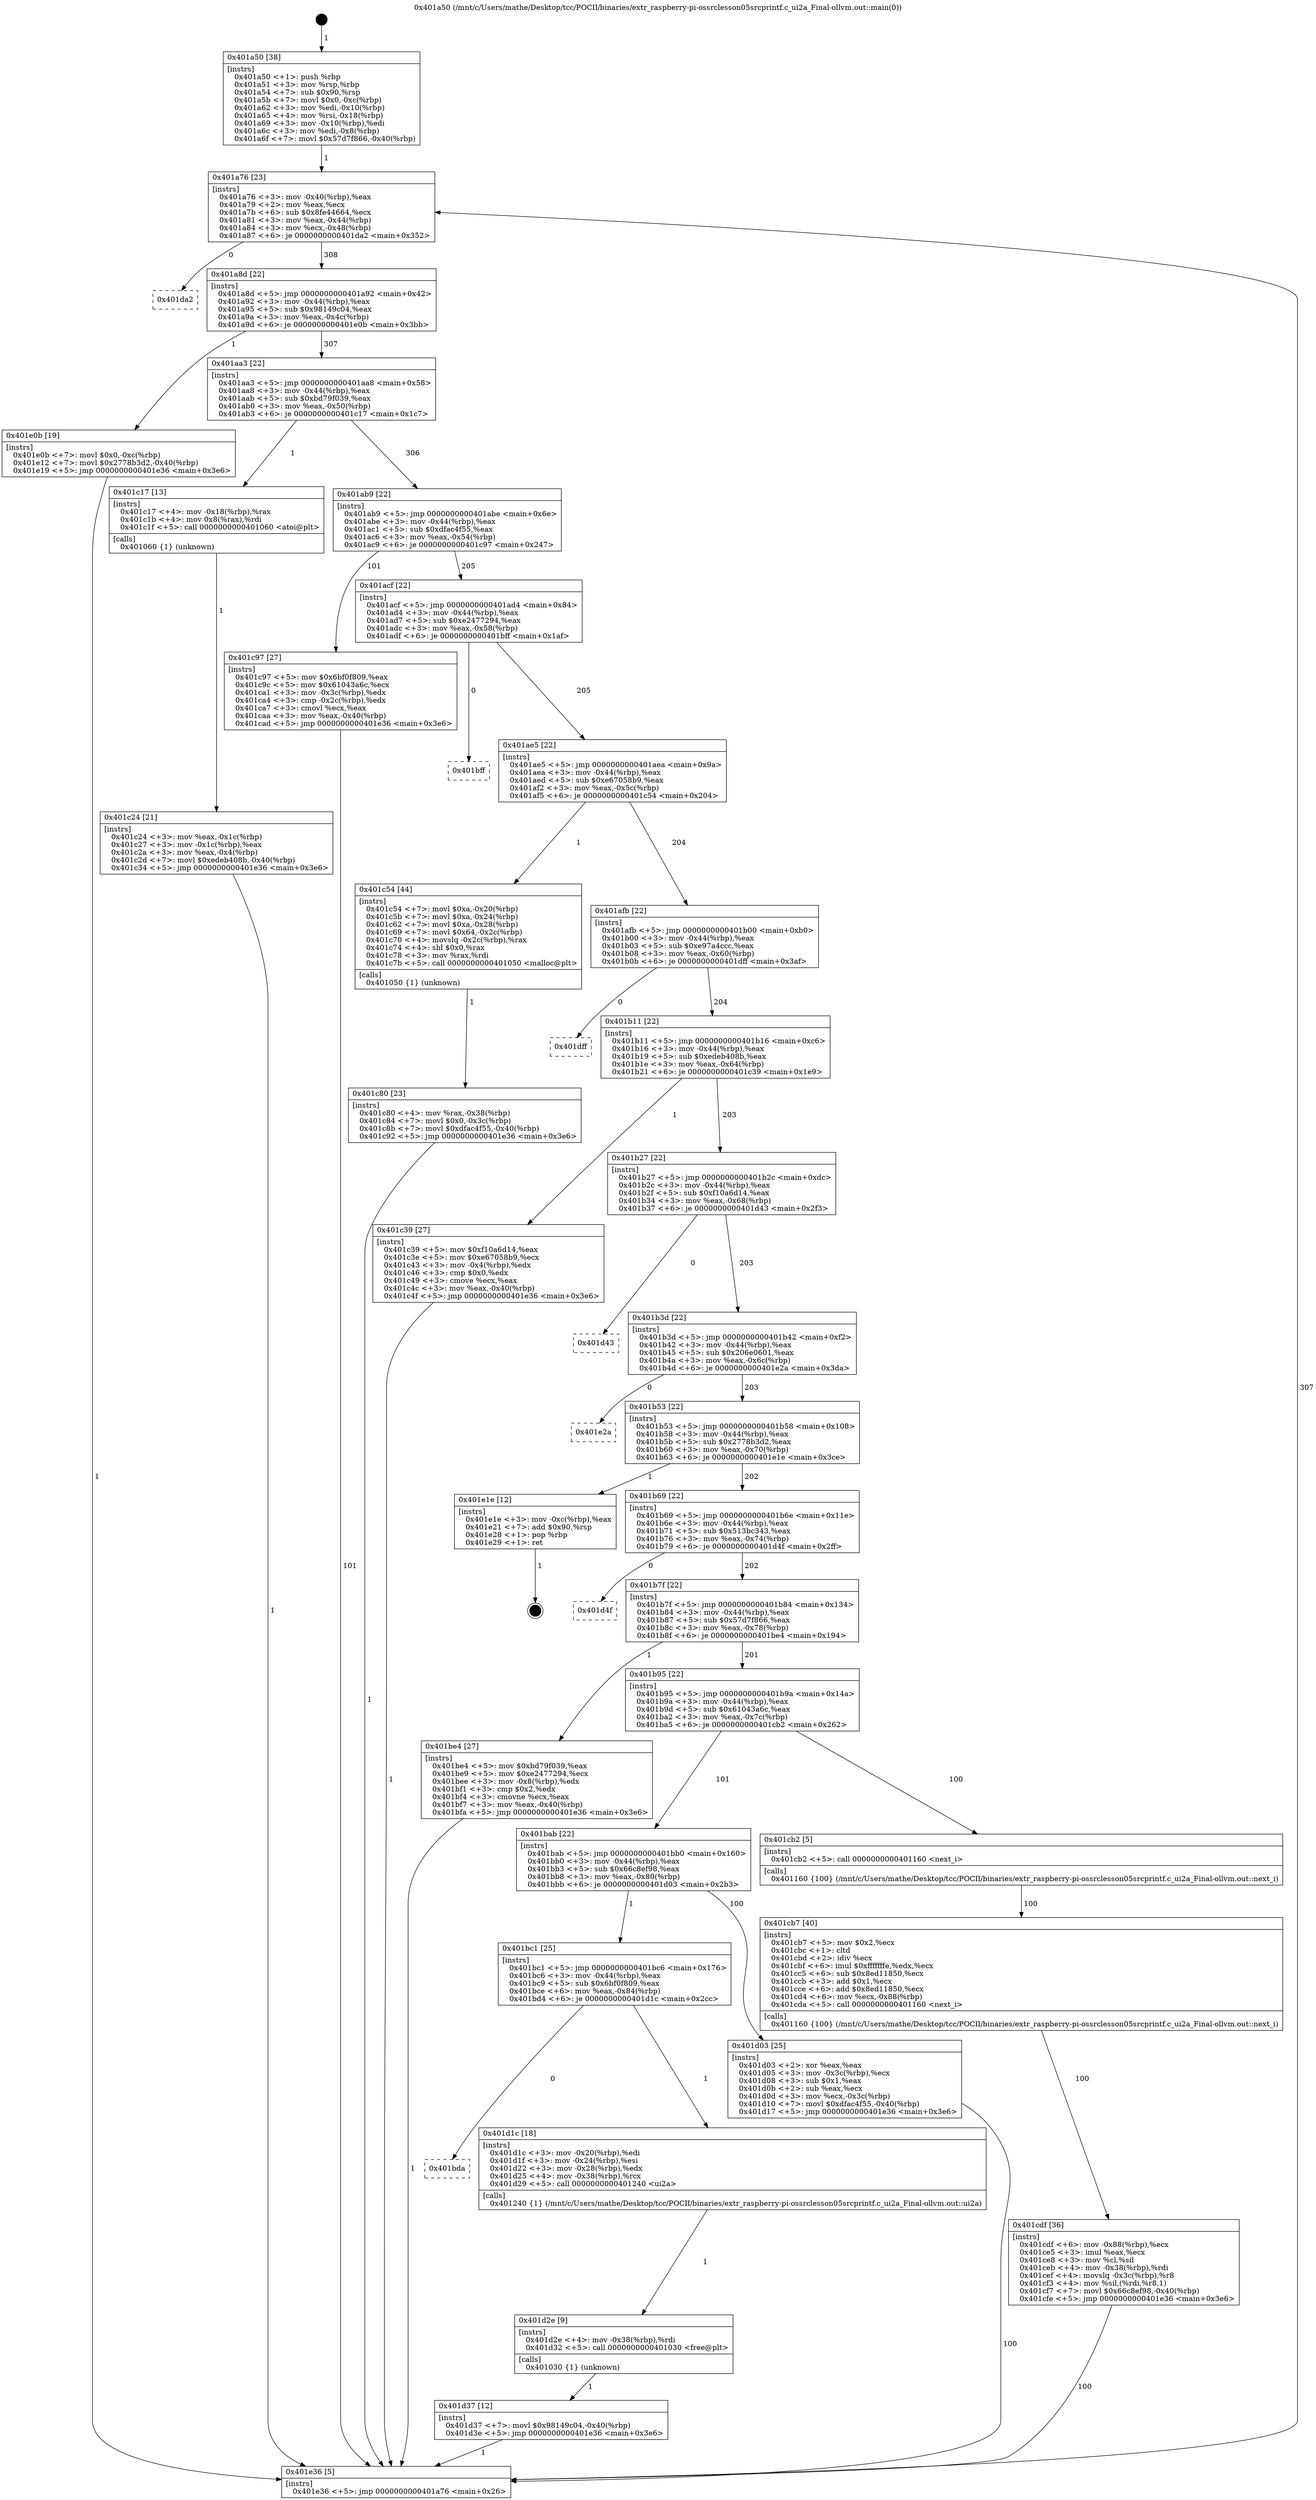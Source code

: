 digraph "0x401a50" {
  label = "0x401a50 (/mnt/c/Users/mathe/Desktop/tcc/POCII/binaries/extr_raspberry-pi-ossrclesson05srcprintf.c_ui2a_Final-ollvm.out::main(0))"
  labelloc = "t"
  node[shape=record]

  Entry [label="",width=0.3,height=0.3,shape=circle,fillcolor=black,style=filled]
  "0x401a76" [label="{
     0x401a76 [23]\l
     | [instrs]\l
     &nbsp;&nbsp;0x401a76 \<+3\>: mov -0x40(%rbp),%eax\l
     &nbsp;&nbsp;0x401a79 \<+2\>: mov %eax,%ecx\l
     &nbsp;&nbsp;0x401a7b \<+6\>: sub $0x8fe44664,%ecx\l
     &nbsp;&nbsp;0x401a81 \<+3\>: mov %eax,-0x44(%rbp)\l
     &nbsp;&nbsp;0x401a84 \<+3\>: mov %ecx,-0x48(%rbp)\l
     &nbsp;&nbsp;0x401a87 \<+6\>: je 0000000000401da2 \<main+0x352\>\l
  }"]
  "0x401da2" [label="{
     0x401da2\l
  }", style=dashed]
  "0x401a8d" [label="{
     0x401a8d [22]\l
     | [instrs]\l
     &nbsp;&nbsp;0x401a8d \<+5\>: jmp 0000000000401a92 \<main+0x42\>\l
     &nbsp;&nbsp;0x401a92 \<+3\>: mov -0x44(%rbp),%eax\l
     &nbsp;&nbsp;0x401a95 \<+5\>: sub $0x98149c04,%eax\l
     &nbsp;&nbsp;0x401a9a \<+3\>: mov %eax,-0x4c(%rbp)\l
     &nbsp;&nbsp;0x401a9d \<+6\>: je 0000000000401e0b \<main+0x3bb\>\l
  }"]
  Exit [label="",width=0.3,height=0.3,shape=circle,fillcolor=black,style=filled,peripheries=2]
  "0x401e0b" [label="{
     0x401e0b [19]\l
     | [instrs]\l
     &nbsp;&nbsp;0x401e0b \<+7\>: movl $0x0,-0xc(%rbp)\l
     &nbsp;&nbsp;0x401e12 \<+7\>: movl $0x2778b3d2,-0x40(%rbp)\l
     &nbsp;&nbsp;0x401e19 \<+5\>: jmp 0000000000401e36 \<main+0x3e6\>\l
  }"]
  "0x401aa3" [label="{
     0x401aa3 [22]\l
     | [instrs]\l
     &nbsp;&nbsp;0x401aa3 \<+5\>: jmp 0000000000401aa8 \<main+0x58\>\l
     &nbsp;&nbsp;0x401aa8 \<+3\>: mov -0x44(%rbp),%eax\l
     &nbsp;&nbsp;0x401aab \<+5\>: sub $0xbd79f039,%eax\l
     &nbsp;&nbsp;0x401ab0 \<+3\>: mov %eax,-0x50(%rbp)\l
     &nbsp;&nbsp;0x401ab3 \<+6\>: je 0000000000401c17 \<main+0x1c7\>\l
  }"]
  "0x401d37" [label="{
     0x401d37 [12]\l
     | [instrs]\l
     &nbsp;&nbsp;0x401d37 \<+7\>: movl $0x98149c04,-0x40(%rbp)\l
     &nbsp;&nbsp;0x401d3e \<+5\>: jmp 0000000000401e36 \<main+0x3e6\>\l
  }"]
  "0x401c17" [label="{
     0x401c17 [13]\l
     | [instrs]\l
     &nbsp;&nbsp;0x401c17 \<+4\>: mov -0x18(%rbp),%rax\l
     &nbsp;&nbsp;0x401c1b \<+4\>: mov 0x8(%rax),%rdi\l
     &nbsp;&nbsp;0x401c1f \<+5\>: call 0000000000401060 \<atoi@plt\>\l
     | [calls]\l
     &nbsp;&nbsp;0x401060 \{1\} (unknown)\l
  }"]
  "0x401ab9" [label="{
     0x401ab9 [22]\l
     | [instrs]\l
     &nbsp;&nbsp;0x401ab9 \<+5\>: jmp 0000000000401abe \<main+0x6e\>\l
     &nbsp;&nbsp;0x401abe \<+3\>: mov -0x44(%rbp),%eax\l
     &nbsp;&nbsp;0x401ac1 \<+5\>: sub $0xdfac4f55,%eax\l
     &nbsp;&nbsp;0x401ac6 \<+3\>: mov %eax,-0x54(%rbp)\l
     &nbsp;&nbsp;0x401ac9 \<+6\>: je 0000000000401c97 \<main+0x247\>\l
  }"]
  "0x401d2e" [label="{
     0x401d2e [9]\l
     | [instrs]\l
     &nbsp;&nbsp;0x401d2e \<+4\>: mov -0x38(%rbp),%rdi\l
     &nbsp;&nbsp;0x401d32 \<+5\>: call 0000000000401030 \<free@plt\>\l
     | [calls]\l
     &nbsp;&nbsp;0x401030 \{1\} (unknown)\l
  }"]
  "0x401c97" [label="{
     0x401c97 [27]\l
     | [instrs]\l
     &nbsp;&nbsp;0x401c97 \<+5\>: mov $0x6bf0f809,%eax\l
     &nbsp;&nbsp;0x401c9c \<+5\>: mov $0x61043a6c,%ecx\l
     &nbsp;&nbsp;0x401ca1 \<+3\>: mov -0x3c(%rbp),%edx\l
     &nbsp;&nbsp;0x401ca4 \<+3\>: cmp -0x2c(%rbp),%edx\l
     &nbsp;&nbsp;0x401ca7 \<+3\>: cmovl %ecx,%eax\l
     &nbsp;&nbsp;0x401caa \<+3\>: mov %eax,-0x40(%rbp)\l
     &nbsp;&nbsp;0x401cad \<+5\>: jmp 0000000000401e36 \<main+0x3e6\>\l
  }"]
  "0x401acf" [label="{
     0x401acf [22]\l
     | [instrs]\l
     &nbsp;&nbsp;0x401acf \<+5\>: jmp 0000000000401ad4 \<main+0x84\>\l
     &nbsp;&nbsp;0x401ad4 \<+3\>: mov -0x44(%rbp),%eax\l
     &nbsp;&nbsp;0x401ad7 \<+5\>: sub $0xe2477294,%eax\l
     &nbsp;&nbsp;0x401adc \<+3\>: mov %eax,-0x58(%rbp)\l
     &nbsp;&nbsp;0x401adf \<+6\>: je 0000000000401bff \<main+0x1af\>\l
  }"]
  "0x401bda" [label="{
     0x401bda\l
  }", style=dashed]
  "0x401bff" [label="{
     0x401bff\l
  }", style=dashed]
  "0x401ae5" [label="{
     0x401ae5 [22]\l
     | [instrs]\l
     &nbsp;&nbsp;0x401ae5 \<+5\>: jmp 0000000000401aea \<main+0x9a\>\l
     &nbsp;&nbsp;0x401aea \<+3\>: mov -0x44(%rbp),%eax\l
     &nbsp;&nbsp;0x401aed \<+5\>: sub $0xe67058b9,%eax\l
     &nbsp;&nbsp;0x401af2 \<+3\>: mov %eax,-0x5c(%rbp)\l
     &nbsp;&nbsp;0x401af5 \<+6\>: je 0000000000401c54 \<main+0x204\>\l
  }"]
  "0x401d1c" [label="{
     0x401d1c [18]\l
     | [instrs]\l
     &nbsp;&nbsp;0x401d1c \<+3\>: mov -0x20(%rbp),%edi\l
     &nbsp;&nbsp;0x401d1f \<+3\>: mov -0x24(%rbp),%esi\l
     &nbsp;&nbsp;0x401d22 \<+3\>: mov -0x28(%rbp),%edx\l
     &nbsp;&nbsp;0x401d25 \<+4\>: mov -0x38(%rbp),%rcx\l
     &nbsp;&nbsp;0x401d29 \<+5\>: call 0000000000401240 \<ui2a\>\l
     | [calls]\l
     &nbsp;&nbsp;0x401240 \{1\} (/mnt/c/Users/mathe/Desktop/tcc/POCII/binaries/extr_raspberry-pi-ossrclesson05srcprintf.c_ui2a_Final-ollvm.out::ui2a)\l
  }"]
  "0x401c54" [label="{
     0x401c54 [44]\l
     | [instrs]\l
     &nbsp;&nbsp;0x401c54 \<+7\>: movl $0xa,-0x20(%rbp)\l
     &nbsp;&nbsp;0x401c5b \<+7\>: movl $0xa,-0x24(%rbp)\l
     &nbsp;&nbsp;0x401c62 \<+7\>: movl $0xa,-0x28(%rbp)\l
     &nbsp;&nbsp;0x401c69 \<+7\>: movl $0x64,-0x2c(%rbp)\l
     &nbsp;&nbsp;0x401c70 \<+4\>: movslq -0x2c(%rbp),%rax\l
     &nbsp;&nbsp;0x401c74 \<+4\>: shl $0x0,%rax\l
     &nbsp;&nbsp;0x401c78 \<+3\>: mov %rax,%rdi\l
     &nbsp;&nbsp;0x401c7b \<+5\>: call 0000000000401050 \<malloc@plt\>\l
     | [calls]\l
     &nbsp;&nbsp;0x401050 \{1\} (unknown)\l
  }"]
  "0x401afb" [label="{
     0x401afb [22]\l
     | [instrs]\l
     &nbsp;&nbsp;0x401afb \<+5\>: jmp 0000000000401b00 \<main+0xb0\>\l
     &nbsp;&nbsp;0x401b00 \<+3\>: mov -0x44(%rbp),%eax\l
     &nbsp;&nbsp;0x401b03 \<+5\>: sub $0xe97a4ccc,%eax\l
     &nbsp;&nbsp;0x401b08 \<+3\>: mov %eax,-0x60(%rbp)\l
     &nbsp;&nbsp;0x401b0b \<+6\>: je 0000000000401dff \<main+0x3af\>\l
  }"]
  "0x401bc1" [label="{
     0x401bc1 [25]\l
     | [instrs]\l
     &nbsp;&nbsp;0x401bc1 \<+5\>: jmp 0000000000401bc6 \<main+0x176\>\l
     &nbsp;&nbsp;0x401bc6 \<+3\>: mov -0x44(%rbp),%eax\l
     &nbsp;&nbsp;0x401bc9 \<+5\>: sub $0x6bf0f809,%eax\l
     &nbsp;&nbsp;0x401bce \<+6\>: mov %eax,-0x84(%rbp)\l
     &nbsp;&nbsp;0x401bd4 \<+6\>: je 0000000000401d1c \<main+0x2cc\>\l
  }"]
  "0x401dff" [label="{
     0x401dff\l
  }", style=dashed]
  "0x401b11" [label="{
     0x401b11 [22]\l
     | [instrs]\l
     &nbsp;&nbsp;0x401b11 \<+5\>: jmp 0000000000401b16 \<main+0xc6\>\l
     &nbsp;&nbsp;0x401b16 \<+3\>: mov -0x44(%rbp),%eax\l
     &nbsp;&nbsp;0x401b19 \<+5\>: sub $0xedeb408b,%eax\l
     &nbsp;&nbsp;0x401b1e \<+3\>: mov %eax,-0x64(%rbp)\l
     &nbsp;&nbsp;0x401b21 \<+6\>: je 0000000000401c39 \<main+0x1e9\>\l
  }"]
  "0x401d03" [label="{
     0x401d03 [25]\l
     | [instrs]\l
     &nbsp;&nbsp;0x401d03 \<+2\>: xor %eax,%eax\l
     &nbsp;&nbsp;0x401d05 \<+3\>: mov -0x3c(%rbp),%ecx\l
     &nbsp;&nbsp;0x401d08 \<+3\>: sub $0x1,%eax\l
     &nbsp;&nbsp;0x401d0b \<+2\>: sub %eax,%ecx\l
     &nbsp;&nbsp;0x401d0d \<+3\>: mov %ecx,-0x3c(%rbp)\l
     &nbsp;&nbsp;0x401d10 \<+7\>: movl $0xdfac4f55,-0x40(%rbp)\l
     &nbsp;&nbsp;0x401d17 \<+5\>: jmp 0000000000401e36 \<main+0x3e6\>\l
  }"]
  "0x401c39" [label="{
     0x401c39 [27]\l
     | [instrs]\l
     &nbsp;&nbsp;0x401c39 \<+5\>: mov $0xf10a6d14,%eax\l
     &nbsp;&nbsp;0x401c3e \<+5\>: mov $0xe67058b9,%ecx\l
     &nbsp;&nbsp;0x401c43 \<+3\>: mov -0x4(%rbp),%edx\l
     &nbsp;&nbsp;0x401c46 \<+3\>: cmp $0x0,%edx\l
     &nbsp;&nbsp;0x401c49 \<+3\>: cmove %ecx,%eax\l
     &nbsp;&nbsp;0x401c4c \<+3\>: mov %eax,-0x40(%rbp)\l
     &nbsp;&nbsp;0x401c4f \<+5\>: jmp 0000000000401e36 \<main+0x3e6\>\l
  }"]
  "0x401b27" [label="{
     0x401b27 [22]\l
     | [instrs]\l
     &nbsp;&nbsp;0x401b27 \<+5\>: jmp 0000000000401b2c \<main+0xdc\>\l
     &nbsp;&nbsp;0x401b2c \<+3\>: mov -0x44(%rbp),%eax\l
     &nbsp;&nbsp;0x401b2f \<+5\>: sub $0xf10a6d14,%eax\l
     &nbsp;&nbsp;0x401b34 \<+3\>: mov %eax,-0x68(%rbp)\l
     &nbsp;&nbsp;0x401b37 \<+6\>: je 0000000000401d43 \<main+0x2f3\>\l
  }"]
  "0x401cdf" [label="{
     0x401cdf [36]\l
     | [instrs]\l
     &nbsp;&nbsp;0x401cdf \<+6\>: mov -0x88(%rbp),%ecx\l
     &nbsp;&nbsp;0x401ce5 \<+3\>: imul %eax,%ecx\l
     &nbsp;&nbsp;0x401ce8 \<+3\>: mov %cl,%sil\l
     &nbsp;&nbsp;0x401ceb \<+4\>: mov -0x38(%rbp),%rdi\l
     &nbsp;&nbsp;0x401cef \<+4\>: movslq -0x3c(%rbp),%r8\l
     &nbsp;&nbsp;0x401cf3 \<+4\>: mov %sil,(%rdi,%r8,1)\l
     &nbsp;&nbsp;0x401cf7 \<+7\>: movl $0x66c8ef98,-0x40(%rbp)\l
     &nbsp;&nbsp;0x401cfe \<+5\>: jmp 0000000000401e36 \<main+0x3e6\>\l
  }"]
  "0x401d43" [label="{
     0x401d43\l
  }", style=dashed]
  "0x401b3d" [label="{
     0x401b3d [22]\l
     | [instrs]\l
     &nbsp;&nbsp;0x401b3d \<+5\>: jmp 0000000000401b42 \<main+0xf2\>\l
     &nbsp;&nbsp;0x401b42 \<+3\>: mov -0x44(%rbp),%eax\l
     &nbsp;&nbsp;0x401b45 \<+5\>: sub $0x206e0601,%eax\l
     &nbsp;&nbsp;0x401b4a \<+3\>: mov %eax,-0x6c(%rbp)\l
     &nbsp;&nbsp;0x401b4d \<+6\>: je 0000000000401e2a \<main+0x3da\>\l
  }"]
  "0x401cb7" [label="{
     0x401cb7 [40]\l
     | [instrs]\l
     &nbsp;&nbsp;0x401cb7 \<+5\>: mov $0x2,%ecx\l
     &nbsp;&nbsp;0x401cbc \<+1\>: cltd\l
     &nbsp;&nbsp;0x401cbd \<+2\>: idiv %ecx\l
     &nbsp;&nbsp;0x401cbf \<+6\>: imul $0xfffffffe,%edx,%ecx\l
     &nbsp;&nbsp;0x401cc5 \<+6\>: sub $0x8ed11850,%ecx\l
     &nbsp;&nbsp;0x401ccb \<+3\>: add $0x1,%ecx\l
     &nbsp;&nbsp;0x401cce \<+6\>: add $0x8ed11850,%ecx\l
     &nbsp;&nbsp;0x401cd4 \<+6\>: mov %ecx,-0x88(%rbp)\l
     &nbsp;&nbsp;0x401cda \<+5\>: call 0000000000401160 \<next_i\>\l
     | [calls]\l
     &nbsp;&nbsp;0x401160 \{100\} (/mnt/c/Users/mathe/Desktop/tcc/POCII/binaries/extr_raspberry-pi-ossrclesson05srcprintf.c_ui2a_Final-ollvm.out::next_i)\l
  }"]
  "0x401e2a" [label="{
     0x401e2a\l
  }", style=dashed]
  "0x401b53" [label="{
     0x401b53 [22]\l
     | [instrs]\l
     &nbsp;&nbsp;0x401b53 \<+5\>: jmp 0000000000401b58 \<main+0x108\>\l
     &nbsp;&nbsp;0x401b58 \<+3\>: mov -0x44(%rbp),%eax\l
     &nbsp;&nbsp;0x401b5b \<+5\>: sub $0x2778b3d2,%eax\l
     &nbsp;&nbsp;0x401b60 \<+3\>: mov %eax,-0x70(%rbp)\l
     &nbsp;&nbsp;0x401b63 \<+6\>: je 0000000000401e1e \<main+0x3ce\>\l
  }"]
  "0x401bab" [label="{
     0x401bab [22]\l
     | [instrs]\l
     &nbsp;&nbsp;0x401bab \<+5\>: jmp 0000000000401bb0 \<main+0x160\>\l
     &nbsp;&nbsp;0x401bb0 \<+3\>: mov -0x44(%rbp),%eax\l
     &nbsp;&nbsp;0x401bb3 \<+5\>: sub $0x66c8ef98,%eax\l
     &nbsp;&nbsp;0x401bb8 \<+3\>: mov %eax,-0x80(%rbp)\l
     &nbsp;&nbsp;0x401bbb \<+6\>: je 0000000000401d03 \<main+0x2b3\>\l
  }"]
  "0x401e1e" [label="{
     0x401e1e [12]\l
     | [instrs]\l
     &nbsp;&nbsp;0x401e1e \<+3\>: mov -0xc(%rbp),%eax\l
     &nbsp;&nbsp;0x401e21 \<+7\>: add $0x90,%rsp\l
     &nbsp;&nbsp;0x401e28 \<+1\>: pop %rbp\l
     &nbsp;&nbsp;0x401e29 \<+1\>: ret\l
  }"]
  "0x401b69" [label="{
     0x401b69 [22]\l
     | [instrs]\l
     &nbsp;&nbsp;0x401b69 \<+5\>: jmp 0000000000401b6e \<main+0x11e\>\l
     &nbsp;&nbsp;0x401b6e \<+3\>: mov -0x44(%rbp),%eax\l
     &nbsp;&nbsp;0x401b71 \<+5\>: sub $0x513bc343,%eax\l
     &nbsp;&nbsp;0x401b76 \<+3\>: mov %eax,-0x74(%rbp)\l
     &nbsp;&nbsp;0x401b79 \<+6\>: je 0000000000401d4f \<main+0x2ff\>\l
  }"]
  "0x401cb2" [label="{
     0x401cb2 [5]\l
     | [instrs]\l
     &nbsp;&nbsp;0x401cb2 \<+5\>: call 0000000000401160 \<next_i\>\l
     | [calls]\l
     &nbsp;&nbsp;0x401160 \{100\} (/mnt/c/Users/mathe/Desktop/tcc/POCII/binaries/extr_raspberry-pi-ossrclesson05srcprintf.c_ui2a_Final-ollvm.out::next_i)\l
  }"]
  "0x401d4f" [label="{
     0x401d4f\l
  }", style=dashed]
  "0x401b7f" [label="{
     0x401b7f [22]\l
     | [instrs]\l
     &nbsp;&nbsp;0x401b7f \<+5\>: jmp 0000000000401b84 \<main+0x134\>\l
     &nbsp;&nbsp;0x401b84 \<+3\>: mov -0x44(%rbp),%eax\l
     &nbsp;&nbsp;0x401b87 \<+5\>: sub $0x57d7f866,%eax\l
     &nbsp;&nbsp;0x401b8c \<+3\>: mov %eax,-0x78(%rbp)\l
     &nbsp;&nbsp;0x401b8f \<+6\>: je 0000000000401be4 \<main+0x194\>\l
  }"]
  "0x401c80" [label="{
     0x401c80 [23]\l
     | [instrs]\l
     &nbsp;&nbsp;0x401c80 \<+4\>: mov %rax,-0x38(%rbp)\l
     &nbsp;&nbsp;0x401c84 \<+7\>: movl $0x0,-0x3c(%rbp)\l
     &nbsp;&nbsp;0x401c8b \<+7\>: movl $0xdfac4f55,-0x40(%rbp)\l
     &nbsp;&nbsp;0x401c92 \<+5\>: jmp 0000000000401e36 \<main+0x3e6\>\l
  }"]
  "0x401be4" [label="{
     0x401be4 [27]\l
     | [instrs]\l
     &nbsp;&nbsp;0x401be4 \<+5\>: mov $0xbd79f039,%eax\l
     &nbsp;&nbsp;0x401be9 \<+5\>: mov $0xe2477294,%ecx\l
     &nbsp;&nbsp;0x401bee \<+3\>: mov -0x8(%rbp),%edx\l
     &nbsp;&nbsp;0x401bf1 \<+3\>: cmp $0x2,%edx\l
     &nbsp;&nbsp;0x401bf4 \<+3\>: cmovne %ecx,%eax\l
     &nbsp;&nbsp;0x401bf7 \<+3\>: mov %eax,-0x40(%rbp)\l
     &nbsp;&nbsp;0x401bfa \<+5\>: jmp 0000000000401e36 \<main+0x3e6\>\l
  }"]
  "0x401b95" [label="{
     0x401b95 [22]\l
     | [instrs]\l
     &nbsp;&nbsp;0x401b95 \<+5\>: jmp 0000000000401b9a \<main+0x14a\>\l
     &nbsp;&nbsp;0x401b9a \<+3\>: mov -0x44(%rbp),%eax\l
     &nbsp;&nbsp;0x401b9d \<+5\>: sub $0x61043a6c,%eax\l
     &nbsp;&nbsp;0x401ba2 \<+3\>: mov %eax,-0x7c(%rbp)\l
     &nbsp;&nbsp;0x401ba5 \<+6\>: je 0000000000401cb2 \<main+0x262\>\l
  }"]
  "0x401e36" [label="{
     0x401e36 [5]\l
     | [instrs]\l
     &nbsp;&nbsp;0x401e36 \<+5\>: jmp 0000000000401a76 \<main+0x26\>\l
  }"]
  "0x401a50" [label="{
     0x401a50 [38]\l
     | [instrs]\l
     &nbsp;&nbsp;0x401a50 \<+1\>: push %rbp\l
     &nbsp;&nbsp;0x401a51 \<+3\>: mov %rsp,%rbp\l
     &nbsp;&nbsp;0x401a54 \<+7\>: sub $0x90,%rsp\l
     &nbsp;&nbsp;0x401a5b \<+7\>: movl $0x0,-0xc(%rbp)\l
     &nbsp;&nbsp;0x401a62 \<+3\>: mov %edi,-0x10(%rbp)\l
     &nbsp;&nbsp;0x401a65 \<+4\>: mov %rsi,-0x18(%rbp)\l
     &nbsp;&nbsp;0x401a69 \<+3\>: mov -0x10(%rbp),%edi\l
     &nbsp;&nbsp;0x401a6c \<+3\>: mov %edi,-0x8(%rbp)\l
     &nbsp;&nbsp;0x401a6f \<+7\>: movl $0x57d7f866,-0x40(%rbp)\l
  }"]
  "0x401c24" [label="{
     0x401c24 [21]\l
     | [instrs]\l
     &nbsp;&nbsp;0x401c24 \<+3\>: mov %eax,-0x1c(%rbp)\l
     &nbsp;&nbsp;0x401c27 \<+3\>: mov -0x1c(%rbp),%eax\l
     &nbsp;&nbsp;0x401c2a \<+3\>: mov %eax,-0x4(%rbp)\l
     &nbsp;&nbsp;0x401c2d \<+7\>: movl $0xedeb408b,-0x40(%rbp)\l
     &nbsp;&nbsp;0x401c34 \<+5\>: jmp 0000000000401e36 \<main+0x3e6\>\l
  }"]
  Entry -> "0x401a50" [label=" 1"]
  "0x401a76" -> "0x401da2" [label=" 0"]
  "0x401a76" -> "0x401a8d" [label=" 308"]
  "0x401e1e" -> Exit [label=" 1"]
  "0x401a8d" -> "0x401e0b" [label=" 1"]
  "0x401a8d" -> "0x401aa3" [label=" 307"]
  "0x401e0b" -> "0x401e36" [label=" 1"]
  "0x401aa3" -> "0x401c17" [label=" 1"]
  "0x401aa3" -> "0x401ab9" [label=" 306"]
  "0x401d37" -> "0x401e36" [label=" 1"]
  "0x401ab9" -> "0x401c97" [label=" 101"]
  "0x401ab9" -> "0x401acf" [label=" 205"]
  "0x401d2e" -> "0x401d37" [label=" 1"]
  "0x401acf" -> "0x401bff" [label=" 0"]
  "0x401acf" -> "0x401ae5" [label=" 205"]
  "0x401d1c" -> "0x401d2e" [label=" 1"]
  "0x401ae5" -> "0x401c54" [label=" 1"]
  "0x401ae5" -> "0x401afb" [label=" 204"]
  "0x401bc1" -> "0x401bda" [label=" 0"]
  "0x401afb" -> "0x401dff" [label=" 0"]
  "0x401afb" -> "0x401b11" [label=" 204"]
  "0x401bc1" -> "0x401d1c" [label=" 1"]
  "0x401b11" -> "0x401c39" [label=" 1"]
  "0x401b11" -> "0x401b27" [label=" 203"]
  "0x401d03" -> "0x401e36" [label=" 100"]
  "0x401b27" -> "0x401d43" [label=" 0"]
  "0x401b27" -> "0x401b3d" [label=" 203"]
  "0x401bab" -> "0x401d03" [label=" 100"]
  "0x401b3d" -> "0x401e2a" [label=" 0"]
  "0x401b3d" -> "0x401b53" [label=" 203"]
  "0x401bab" -> "0x401bc1" [label=" 1"]
  "0x401b53" -> "0x401e1e" [label=" 1"]
  "0x401b53" -> "0x401b69" [label=" 202"]
  "0x401cdf" -> "0x401e36" [label=" 100"]
  "0x401b69" -> "0x401d4f" [label=" 0"]
  "0x401b69" -> "0x401b7f" [label=" 202"]
  "0x401cb7" -> "0x401cdf" [label=" 100"]
  "0x401b7f" -> "0x401be4" [label=" 1"]
  "0x401b7f" -> "0x401b95" [label=" 201"]
  "0x401be4" -> "0x401e36" [label=" 1"]
  "0x401a50" -> "0x401a76" [label=" 1"]
  "0x401e36" -> "0x401a76" [label=" 307"]
  "0x401c17" -> "0x401c24" [label=" 1"]
  "0x401c24" -> "0x401e36" [label=" 1"]
  "0x401c39" -> "0x401e36" [label=" 1"]
  "0x401c54" -> "0x401c80" [label=" 1"]
  "0x401c80" -> "0x401e36" [label=" 1"]
  "0x401c97" -> "0x401e36" [label=" 101"]
  "0x401cb2" -> "0x401cb7" [label=" 100"]
  "0x401b95" -> "0x401cb2" [label=" 100"]
  "0x401b95" -> "0x401bab" [label=" 101"]
}
